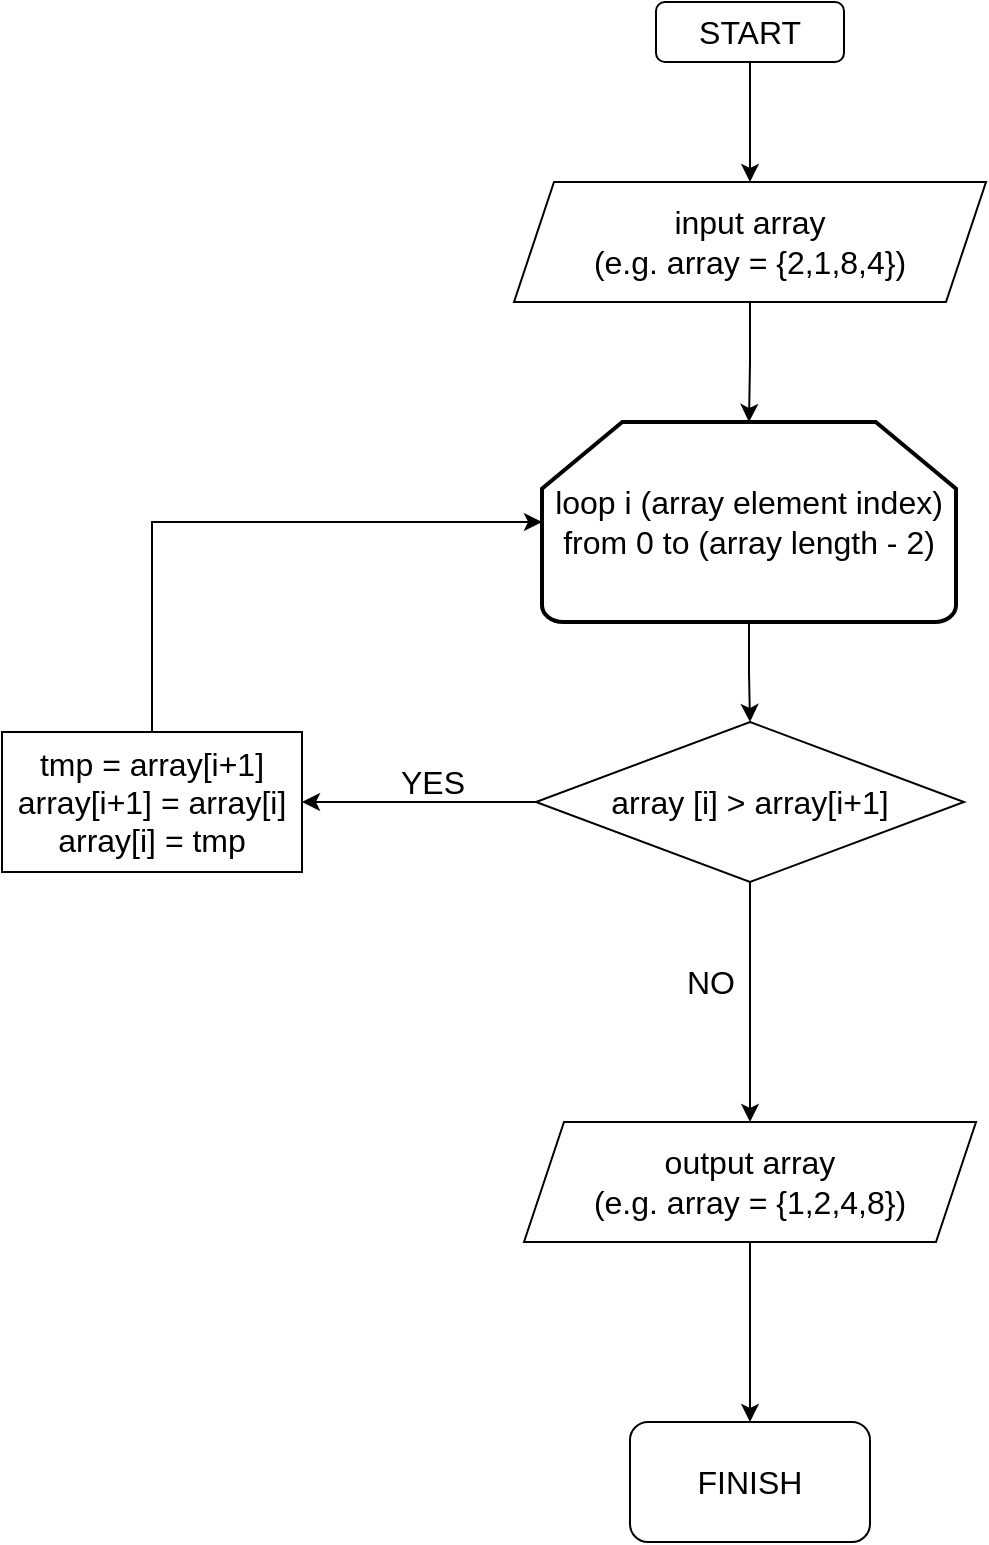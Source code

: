 <mxfile version="15.2.7" type="device"><diagram id="J3NQtcswqnCvfb06uZPP" name="Page-1"><mxGraphModel dx="2031" dy="1134" grid="1" gridSize="10" guides="1" tooltips="1" connect="1" arrows="1" fold="1" page="1" pageScale="1" pageWidth="827" pageHeight="1169" math="0" shadow="0"><root><mxCell id="0"/><mxCell id="1" parent="0"/><mxCell id="pLknx9DLhuneIzmqh70X-4" style="edgeStyle=orthogonalEdgeStyle;rounded=0;orthogonalLoop=1;jettySize=auto;html=1;exitX=0.5;exitY=1;exitDx=0;exitDy=0;entryX=0.5;entryY=0;entryDx=0;entryDy=0;" edge="1" parent="1" source="pLknx9DLhuneIzmqh70X-1" target="pLknx9DLhuneIzmqh70X-2"><mxGeometry relative="1" as="geometry"/></mxCell><mxCell id="pLknx9DLhuneIzmqh70X-1" value="START" style="rounded=1;whiteSpace=wrap;html=1;align=center;fontSize=16;" vertex="1" parent="1"><mxGeometry x="367" y="10" width="94" height="30" as="geometry"/></mxCell><mxCell id="pLknx9DLhuneIzmqh70X-6" style="edgeStyle=orthogonalEdgeStyle;rounded=0;orthogonalLoop=1;jettySize=auto;html=1;exitX=0.5;exitY=1;exitDx=0;exitDy=0;entryX=0.5;entryY=0;entryDx=0;entryDy=0;entryPerimeter=0;" edge="1" parent="1" source="pLknx9DLhuneIzmqh70X-2" target="pLknx9DLhuneIzmqh70X-5"><mxGeometry relative="1" as="geometry"/></mxCell><mxCell id="pLknx9DLhuneIzmqh70X-2" value="input array&lt;br style=&quot;font-size: 16px&quot;&gt;(e.g. array = {2,1,8,4})" style="shape=parallelogram;perimeter=parallelogramPerimeter;whiteSpace=wrap;html=1;fixedSize=1;align=center;fontSize=16;" vertex="1" parent="1"><mxGeometry x="296" y="100" width="236" height="60" as="geometry"/></mxCell><mxCell id="pLknx9DLhuneIzmqh70X-8" style="edgeStyle=orthogonalEdgeStyle;rounded=0;orthogonalLoop=1;jettySize=auto;html=1;exitX=0.5;exitY=1;exitDx=0;exitDy=0;exitPerimeter=0;" edge="1" parent="1" source="pLknx9DLhuneIzmqh70X-5" target="pLknx9DLhuneIzmqh70X-7"><mxGeometry relative="1" as="geometry"/></mxCell><mxCell id="pLknx9DLhuneIzmqh70X-5" value="loop i (array element index)&lt;br style=&quot;font-size: 16px;&quot;&gt;from 0 to (array length - 2)" style="strokeWidth=2;html=1;shape=mxgraph.flowchart.loop_limit;whiteSpace=wrap;align=center;fontSize=16;" vertex="1" parent="1"><mxGeometry x="310" y="220" width="207" height="100" as="geometry"/></mxCell><mxCell id="pLknx9DLhuneIzmqh70X-12" style="edgeStyle=orthogonalEdgeStyle;rounded=0;orthogonalLoop=1;jettySize=auto;html=1;entryX=1;entryY=0.5;entryDx=0;entryDy=0;fontSize=16;" edge="1" parent="1" source="pLknx9DLhuneIzmqh70X-7" target="pLknx9DLhuneIzmqh70X-10"><mxGeometry relative="1" as="geometry"/></mxCell><mxCell id="pLknx9DLhuneIzmqh70X-16" style="edgeStyle=orthogonalEdgeStyle;rounded=0;orthogonalLoop=1;jettySize=auto;html=1;exitX=0.5;exitY=1;exitDx=0;exitDy=0;entryX=0.5;entryY=0;entryDx=0;entryDy=0;fontSize=16;" edge="1" parent="1" source="pLknx9DLhuneIzmqh70X-7" target="pLknx9DLhuneIzmqh70X-15"><mxGeometry relative="1" as="geometry"/></mxCell><mxCell id="pLknx9DLhuneIzmqh70X-7" value="array [i] &amp;gt; array[i+1]" style="rhombus;whiteSpace=wrap;html=1;align=center;fontSize=16;" vertex="1" parent="1"><mxGeometry x="307" y="370" width="214" height="80" as="geometry"/></mxCell><mxCell id="pLknx9DLhuneIzmqh70X-13" style="edgeStyle=orthogonalEdgeStyle;rounded=0;orthogonalLoop=1;jettySize=auto;html=1;exitX=0.5;exitY=0;exitDx=0;exitDy=0;entryX=0;entryY=0.5;entryDx=0;entryDy=0;entryPerimeter=0;fontSize=16;" edge="1" parent="1" source="pLknx9DLhuneIzmqh70X-10" target="pLknx9DLhuneIzmqh70X-5"><mxGeometry relative="1" as="geometry"/></mxCell><mxCell id="pLknx9DLhuneIzmqh70X-10" value="tmp = array[i+1]&lt;br&gt;array[i+1] = array[i]&lt;br&gt;array[i] = tmp" style="rounded=0;whiteSpace=wrap;html=1;align=center;fontSize=16;" vertex="1" parent="1"><mxGeometry x="40" y="375" width="150" height="70" as="geometry"/></mxCell><mxCell id="pLknx9DLhuneIzmqh70X-14" value="YES" style="text;html=1;align=center;verticalAlign=middle;resizable=0;points=[];autosize=1;strokeColor=none;fillColor=none;fontSize=16;" vertex="1" parent="1"><mxGeometry x="230" y="390" width="50" height="20" as="geometry"/></mxCell><mxCell id="pLknx9DLhuneIzmqh70X-19" style="edgeStyle=orthogonalEdgeStyle;rounded=0;orthogonalLoop=1;jettySize=auto;html=1;exitX=0.5;exitY=1;exitDx=0;exitDy=0;entryX=0.5;entryY=0;entryDx=0;entryDy=0;fontSize=16;" edge="1" parent="1" source="pLknx9DLhuneIzmqh70X-15" target="pLknx9DLhuneIzmqh70X-18"><mxGeometry relative="1" as="geometry"/></mxCell><mxCell id="pLknx9DLhuneIzmqh70X-15" value="output array&lt;br&gt;(e.g. array = {1,2,4,8})" style="shape=parallelogram;perimeter=parallelogramPerimeter;whiteSpace=wrap;html=1;fixedSize=1;fontSize=16;align=center;" vertex="1" parent="1"><mxGeometry x="301" y="570" width="226" height="60" as="geometry"/></mxCell><mxCell id="pLknx9DLhuneIzmqh70X-17" value="NO" style="text;html=1;align=center;verticalAlign=middle;resizable=0;points=[];autosize=1;strokeColor=none;fillColor=none;fontSize=16;" vertex="1" parent="1"><mxGeometry x="374" y="490" width="40" height="20" as="geometry"/></mxCell><mxCell id="pLknx9DLhuneIzmqh70X-18" value="FINISH" style="rounded=1;whiteSpace=wrap;html=1;fontSize=16;align=center;" vertex="1" parent="1"><mxGeometry x="354" y="720" width="120" height="60" as="geometry"/></mxCell></root></mxGraphModel></diagram></mxfile>